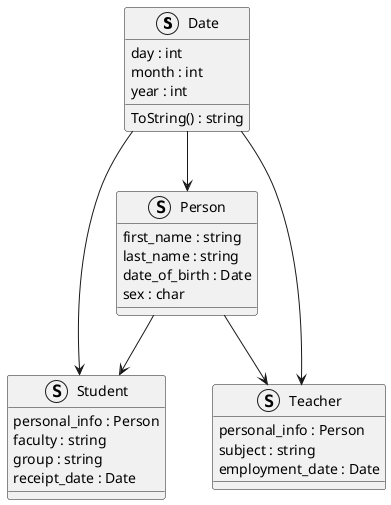 @startuml
'https://plantuml.com/class-diagram

struct Date {
day : int
month : int
year : int
ToString() : string
}

struct Person {
first_name : string
last_name : string
date_of_birth : Date
sex : char
}
Date --> Person

struct Student {
personal_info : Person
faculty : string
group : string
receipt_date : Date
}
Date --> Student
Person --> Student

struct Teacher {
personal_info : Person
subject : string
employment_date : Date
}
Date --> Teacher
Person --> Teacher

@enduml